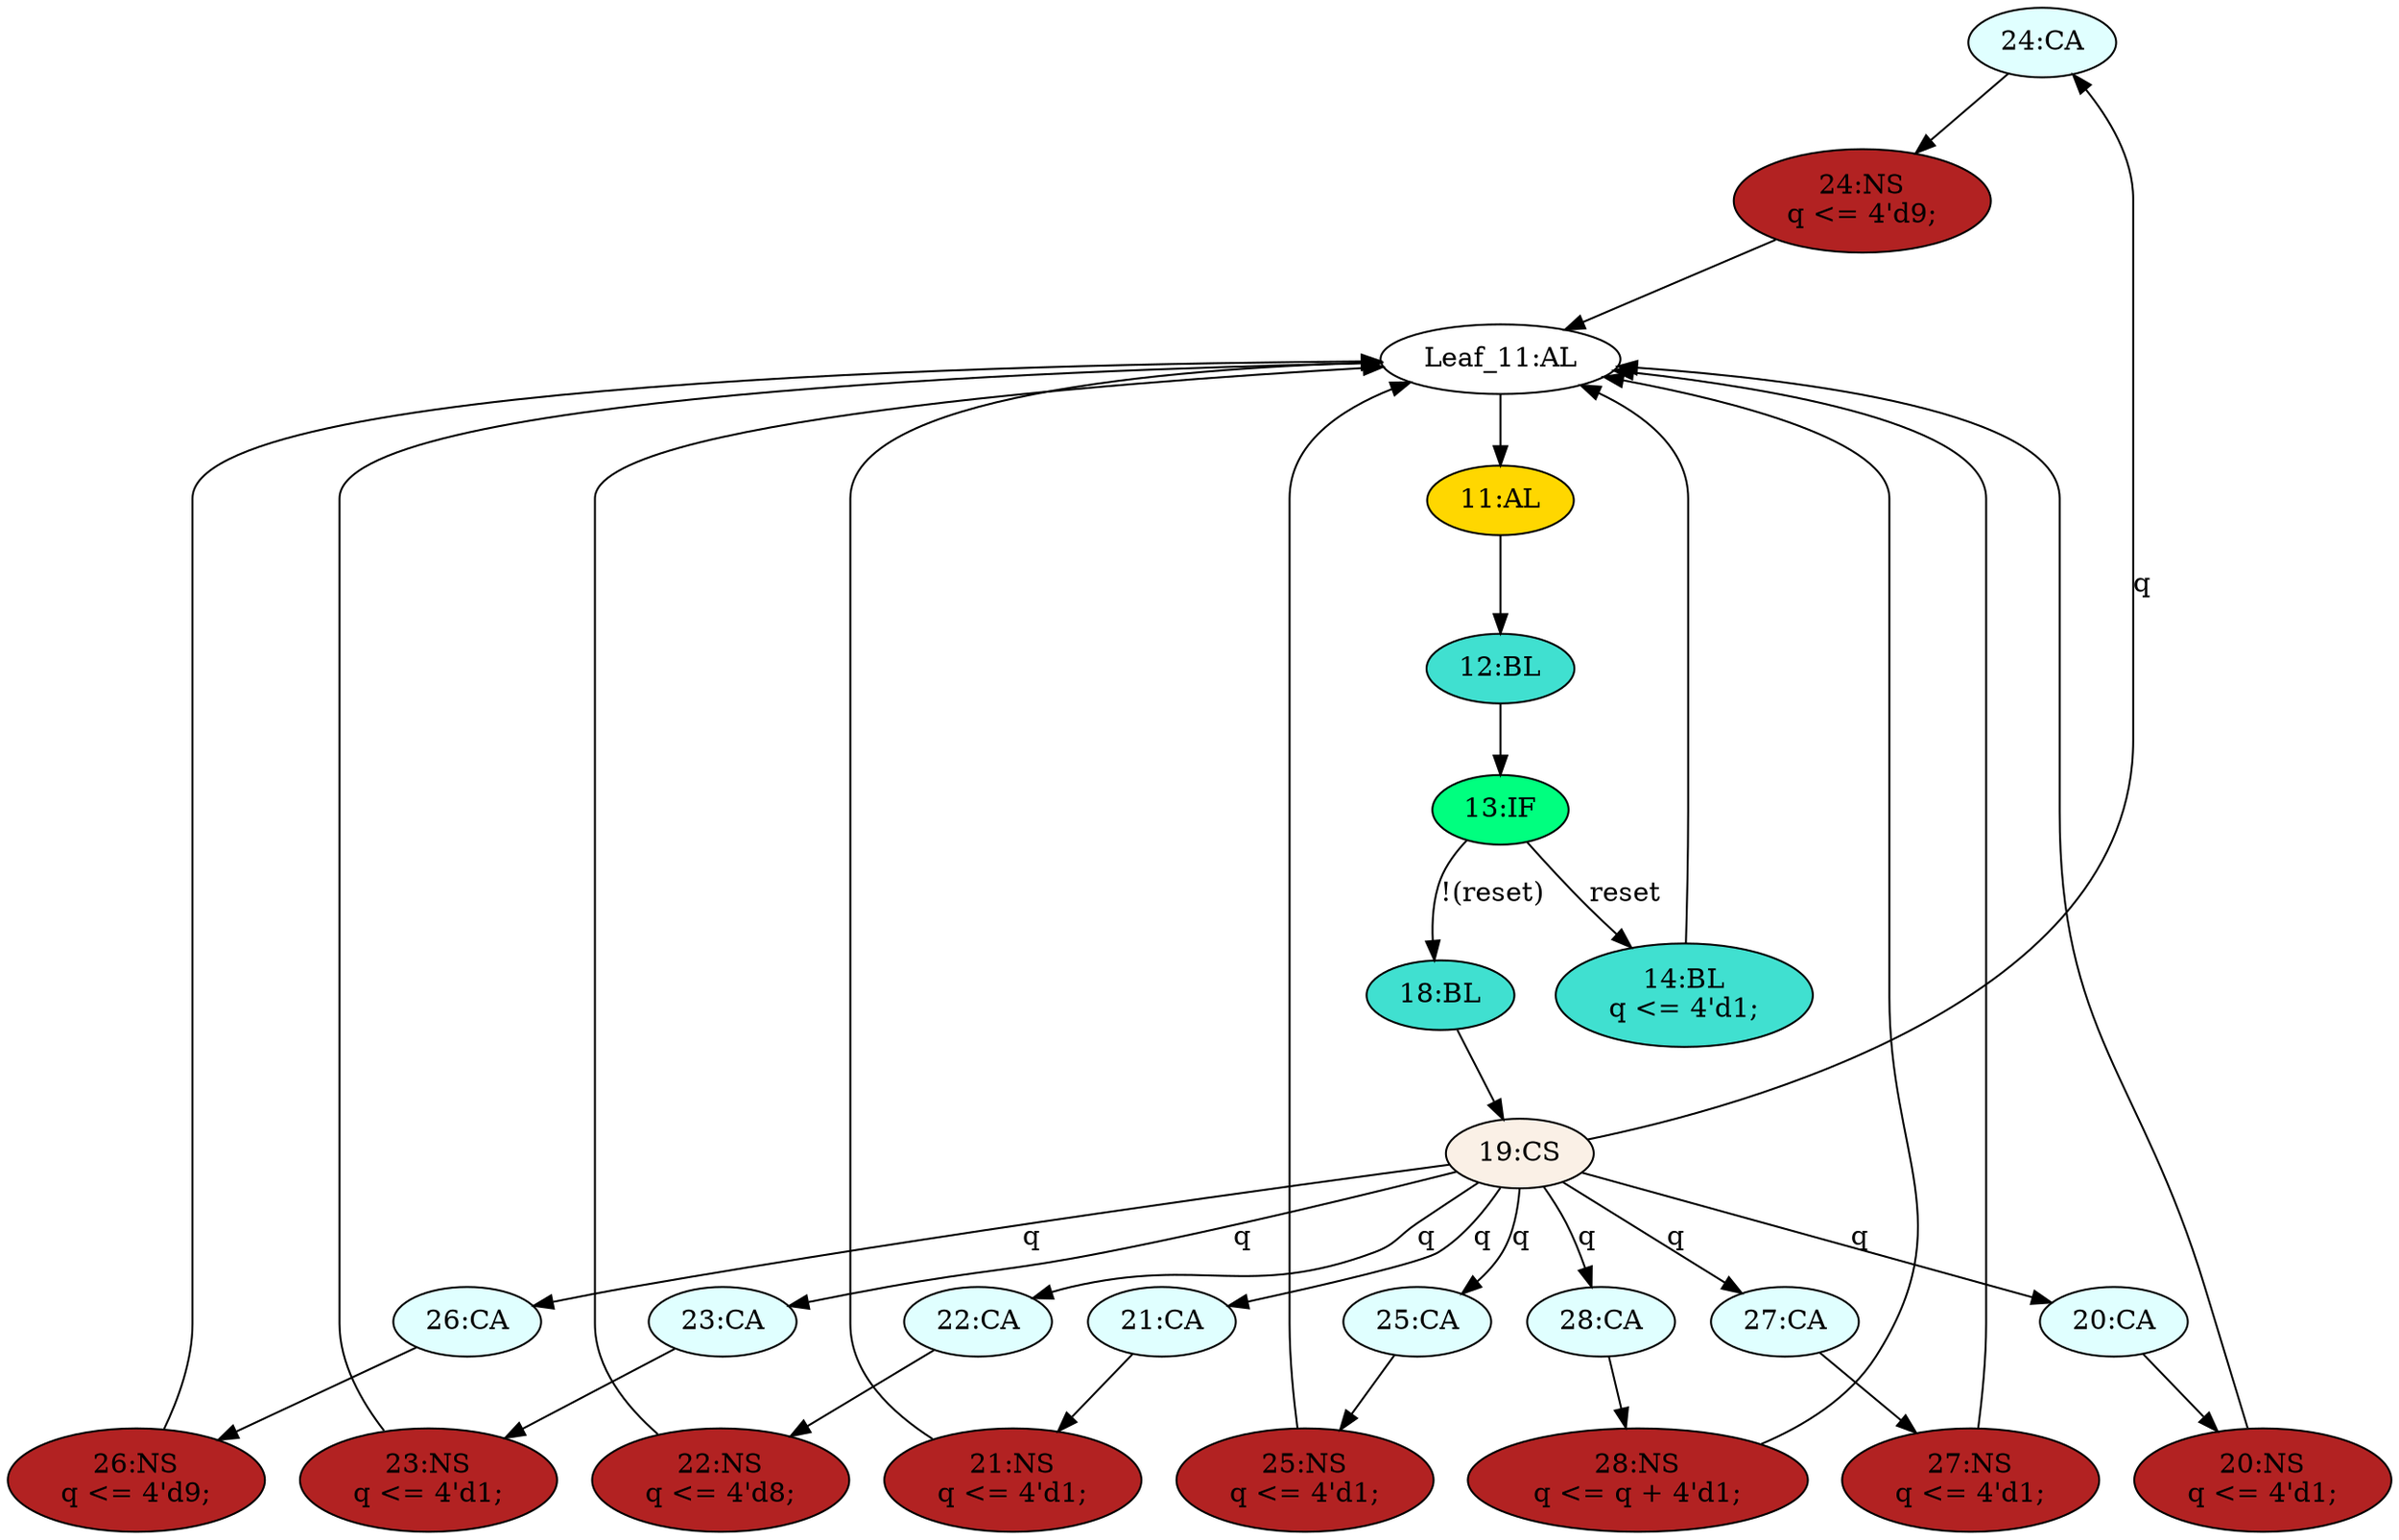 strict digraph "compose( ,  )" {
	node [label="\N"];
	"24:CA"	[ast="<pyverilog.vparser.ast.Case object at 0x7f439ad67150>",
		fillcolor=lightcyan,
		label="24:CA",
		statements="[]",
		style=filled,
		typ=Case];
	"24:NS"	[ast="<pyverilog.vparser.ast.NonblockingSubstitution object at 0x7f439ad67090>",
		fillcolor=firebrick,
		label="24:NS
q <= 4'd9;",
		statements="[<pyverilog.vparser.ast.NonblockingSubstitution object at 0x7f439ad67090>]",
		style=filled,
		typ=NonblockingSubstitution];
	"24:CA" -> "24:NS"	[cond="[]",
		lineno=None];
	"13:IF"	[ast="<pyverilog.vparser.ast.IfStatement object at 0x7f439ad16810>",
		fillcolor=springgreen,
		label="13:IF",
		statements="[]",
		style=filled,
		typ=IfStatement];
	"18:BL"	[ast="<pyverilog.vparser.ast.Block object at 0x7f439ad77090>",
		fillcolor=turquoise,
		label="18:BL",
		statements="[]",
		style=filled,
		typ=Block];
	"13:IF" -> "18:BL"	[cond="['reset']",
		label="!(reset)",
		lineno=13];
	"14:BL"	[ast="<pyverilog.vparser.ast.Block object at 0x7f439ad6b150>",
		fillcolor=turquoise,
		label="14:BL
q <= 4'd1;",
		statements="[<pyverilog.vparser.ast.NonblockingSubstitution object at 0x7f439ad77390>]",
		style=filled,
		typ=Block];
	"13:IF" -> "14:BL"	[cond="['reset']",
		label=reset,
		lineno=13];
	"Leaf_11:AL"	[def_var="['q']",
		label="Leaf_11:AL"];
	"11:AL"	[ast="<pyverilog.vparser.ast.Always object at 0x7f439b0dee10>",
		clk_sens=True,
		fillcolor=gold,
		label="11:AL",
		sens="['clk']",
		statements="[]",
		style=filled,
		typ=Always,
		use_var="['reset', 'q']"];
	"Leaf_11:AL" -> "11:AL";
	"19:CS"	[ast="<pyverilog.vparser.ast.CaseStatement object at 0x7f439a9d8cd0>",
		fillcolor=linen,
		label="19:CS",
		statements="[]",
		style=filled,
		typ=CaseStatement];
	"18:BL" -> "19:CS"	[cond="[]",
		lineno=None];
	"12:BL"	[ast="<pyverilog.vparser.ast.Block object at 0x7f439adf5410>",
		fillcolor=turquoise,
		label="12:BL",
		statements="[]",
		style=filled,
		typ=Block];
	"12:BL" -> "13:IF"	[cond="[]",
		lineno=None];
	"20:NS"	[ast="<pyverilog.vparser.ast.NonblockingSubstitution object at 0x7f439ad64890>",
		fillcolor=firebrick,
		label="20:NS
q <= 4'd1;",
		statements="[<pyverilog.vparser.ast.NonblockingSubstitution object at 0x7f439ad64890>]",
		style=filled,
		typ=NonblockingSubstitution];
	"20:NS" -> "Leaf_11:AL"	[cond="[]",
		lineno=None];
	"26:NS"	[ast="<pyverilog.vparser.ast.NonblockingSubstitution object at 0x7f439adea310>",
		fillcolor=firebrick,
		label="26:NS
q <= 4'd9;",
		statements="[<pyverilog.vparser.ast.NonblockingSubstitution object at 0x7f439adea310>]",
		style=filled,
		typ=NonblockingSubstitution];
	"26:NS" -> "Leaf_11:AL"	[cond="[]",
		lineno=None];
	"27:CA"	[ast="<pyverilog.vparser.ast.Case object at 0x7f439ad86550>",
		fillcolor=lightcyan,
		label="27:CA",
		statements="[]",
		style=filled,
		typ=Case];
	"27:NS"	[ast="<pyverilog.vparser.ast.NonblockingSubstitution object at 0x7f439a9d83d0>",
		fillcolor=firebrick,
		label="27:NS
q <= 4'd1;",
		statements="[<pyverilog.vparser.ast.NonblockingSubstitution object at 0x7f439a9d83d0>]",
		style=filled,
		typ=NonblockingSubstitution];
	"27:CA" -> "27:NS"	[cond="[]",
		lineno=None];
	"23:NS"	[ast="<pyverilog.vparser.ast.NonblockingSubstitution object at 0x7f439ad67750>",
		fillcolor=firebrick,
		label="23:NS
q <= 4'd1;",
		statements="[<pyverilog.vparser.ast.NonblockingSubstitution object at 0x7f439ad67750>]",
		style=filled,
		typ=NonblockingSubstitution];
	"23:NS" -> "Leaf_11:AL"	[cond="[]",
		lineno=None];
	"22:NS"	[ast="<pyverilog.vparser.ast.NonblockingSubstitution object at 0x7f439ad72050>",
		fillcolor=firebrick,
		label="22:NS
q <= 4'd8;",
		statements="[<pyverilog.vparser.ast.NonblockingSubstitution object at 0x7f439ad72050>]",
		style=filled,
		typ=NonblockingSubstitution];
	"22:NS" -> "Leaf_11:AL"	[cond="[]",
		lineno=None];
	"25:NS"	[ast="<pyverilog.vparser.ast.NonblockingSubstitution object at 0x7f439b0dee50>",
		fillcolor=firebrick,
		label="25:NS
q <= 4'd1;",
		statements="[<pyverilog.vparser.ast.NonblockingSubstitution object at 0x7f439b0dee50>]",
		style=filled,
		typ=NonblockingSubstitution];
	"25:NS" -> "Leaf_11:AL"	[cond="[]",
		lineno=None];
	"11:AL" -> "12:BL"	[cond="[]",
		lineno=None];
	"14:BL" -> "Leaf_11:AL"	[cond="[]",
		lineno=None];
	"22:CA"	[ast="<pyverilog.vparser.ast.Case object at 0x7f439ad72450>",
		fillcolor=lightcyan,
		label="22:CA",
		statements="[]",
		style=filled,
		typ=Case];
	"22:CA" -> "22:NS"	[cond="[]",
		lineno=None];
	"28:NS"	[ast="<pyverilog.vparser.ast.NonblockingSubstitution object at 0x7f439a9d8810>",
		fillcolor=firebrick,
		label="28:NS
q <= q + 4'd1;",
		statements="[<pyverilog.vparser.ast.NonblockingSubstitution object at 0x7f439a9d8810>]",
		style=filled,
		typ=NonblockingSubstitution];
	"28:NS" -> "Leaf_11:AL"	[cond="[]",
		lineno=None];
	"21:CA"	[ast="<pyverilog.vparser.ast.Case object at 0x7f439ad0e290>",
		fillcolor=lightcyan,
		label="21:CA",
		statements="[]",
		style=filled,
		typ=Case];
	"21:NS"	[ast="<pyverilog.vparser.ast.NonblockingSubstitution object at 0x7f439ad0e4d0>",
		fillcolor=firebrick,
		label="21:NS
q <= 4'd1;",
		statements="[<pyverilog.vparser.ast.NonblockingSubstitution object at 0x7f439ad0e4d0>]",
		style=filled,
		typ=NonblockingSubstitution];
	"21:CA" -> "21:NS"	[cond="[]",
		lineno=None];
	"20:CA"	[ast="<pyverilog.vparser.ast.Case object at 0x7f439ad644d0>",
		fillcolor=lightcyan,
		label="20:CA",
		statements="[]",
		style=filled,
		typ=Case];
	"20:CA" -> "20:NS"	[cond="[]",
		lineno=None];
	"24:NS" -> "Leaf_11:AL"	[cond="[]",
		lineno=None];
	"27:NS" -> "Leaf_11:AL"	[cond="[]",
		lineno=None];
	"26:CA"	[ast="<pyverilog.vparser.ast.Case object at 0x7f439adea250>",
		fillcolor=lightcyan,
		label="26:CA",
		statements="[]",
		style=filled,
		typ=Case];
	"26:CA" -> "26:NS"	[cond="[]",
		lineno=None];
	"25:CA"	[ast="<pyverilog.vparser.ast.Case object at 0x7f439b181610>",
		fillcolor=lightcyan,
		label="25:CA",
		statements="[]",
		style=filled,
		typ=Case];
	"25:CA" -> "25:NS"	[cond="[]",
		lineno=None];
	"23:CA"	[ast="<pyverilog.vparser.ast.Case object at 0x7f439ad7dc50>",
		fillcolor=lightcyan,
		label="23:CA",
		statements="[]",
		style=filled,
		typ=Case];
	"23:CA" -> "23:NS"	[cond="[]",
		lineno=None];
	"19:CS" -> "24:CA"	[cond="['q']",
		label=q,
		lineno=19];
	"19:CS" -> "27:CA"	[cond="['q']",
		label=q,
		lineno=19];
	"19:CS" -> "22:CA"	[cond="['q']",
		label=q,
		lineno=19];
	"19:CS" -> "21:CA"	[cond="['q']",
		label=q,
		lineno=19];
	"19:CS" -> "20:CA"	[cond="['q']",
		label=q,
		lineno=19];
	"19:CS" -> "26:CA"	[cond="['q']",
		label=q,
		lineno=19];
	"19:CS" -> "25:CA"	[cond="['q']",
		label=q,
		lineno=19];
	"19:CS" -> "23:CA"	[cond="['q']",
		label=q,
		lineno=19];
	"28:CA"	[ast="<pyverilog.vparser.ast.Case object at 0x7f439a9d8d10>",
		fillcolor=lightcyan,
		label="28:CA",
		statements="[]",
		style=filled,
		typ=Case];
	"19:CS" -> "28:CA"	[cond="['q']",
		label=q,
		lineno=19];
	"28:CA" -> "28:NS"	[cond="[]",
		lineno=None];
	"21:NS" -> "Leaf_11:AL"	[cond="[]",
		lineno=None];
}
